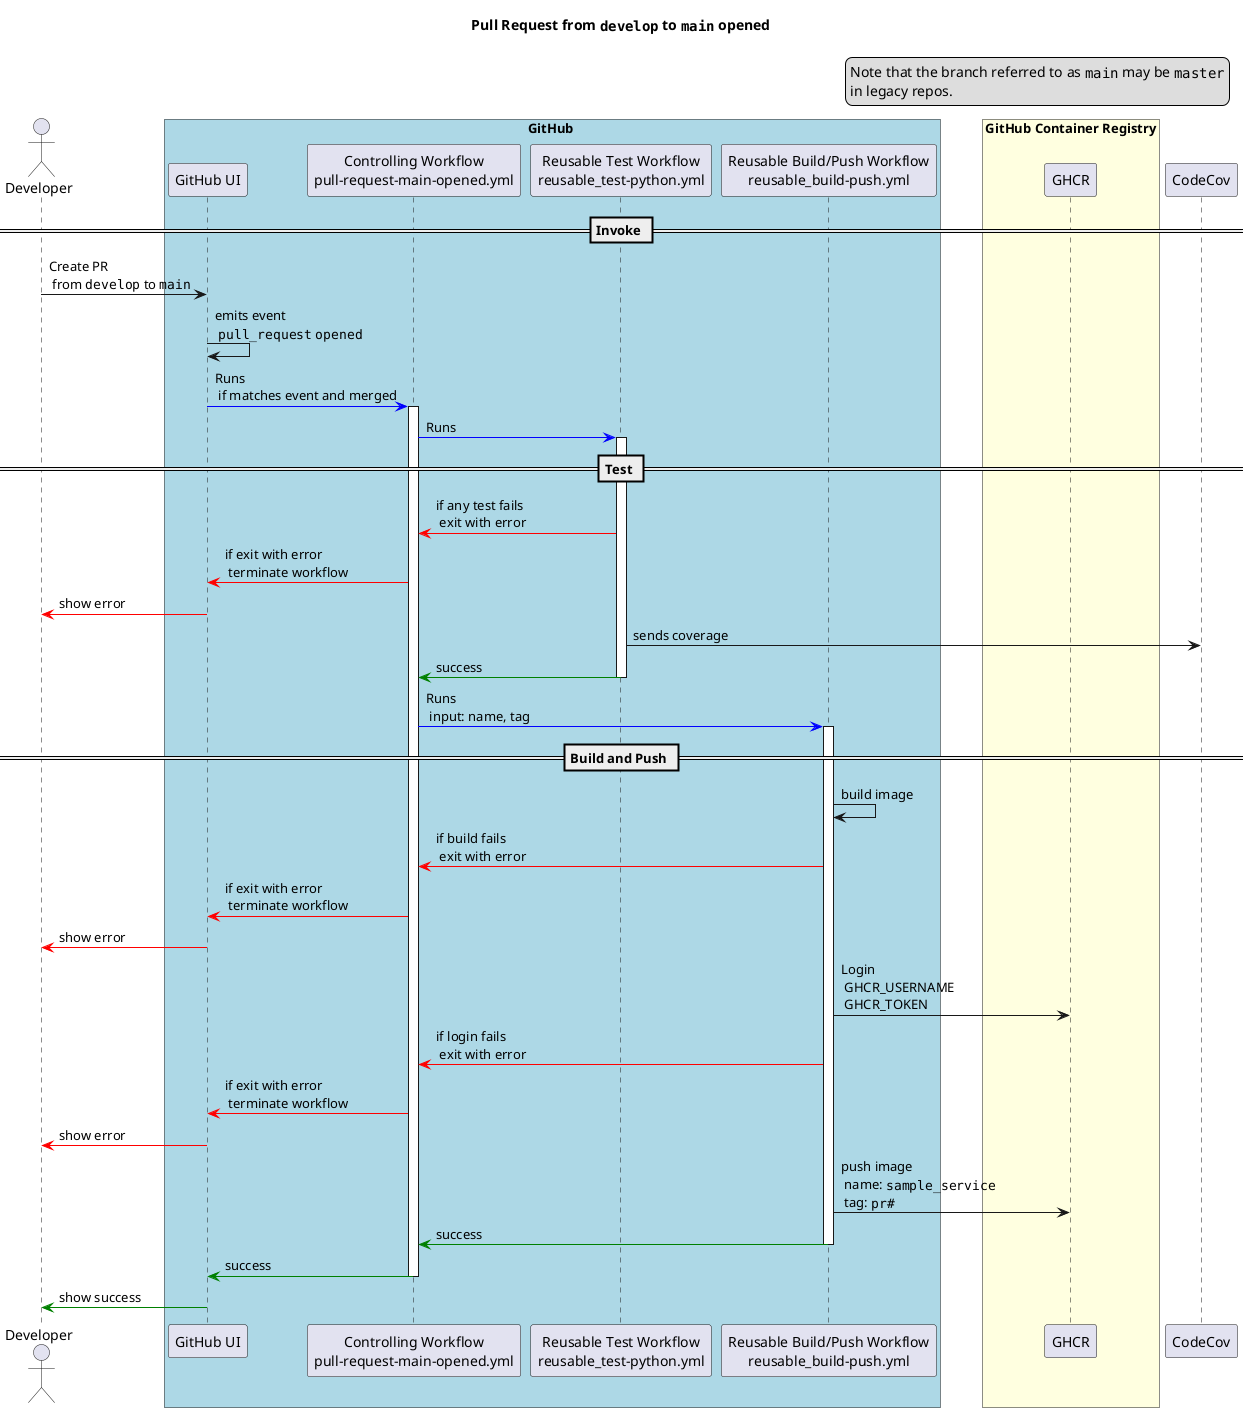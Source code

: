 @startuml

actor Developer
box GitHub #LightBlue
    participant "GitHub UI" as GH
    participant "Controlling Workflow\npull-request-main-opened.yml" as Workflow
    participant "Reusable Test Workflow\nreusable_test-python.yml" as TestWorkflow
    participant "Reusable Build/Push Workflow\nreusable_build-push.yml" as BuildPushWorkflow
end box
box "GitHub Container Registry" #LightYellow
    participant GHCR
end box
participant CodeCov

title Pull Request from ""develop"" to ""main"" opened


legend top right
Note that the branch referred to as ""main"" may be ""master""
in legacy repos.
end legend

== Invoke ==
Developer -> GH: Create PR\n from ""develop"" to ""main""
GH -> GH: emits event\n ""pull_request"" ""opened""
GH -[#blue]> Workflow: Runs\n if matches event and merged
activate Workflow

Workflow -[#blue]> TestWorkflow: Runs

== Test ==
activate TestWorkflow
TestWorkflow -[#red]> Workflow : if any test fails\n exit with error
Workflow -[#red]> GH: if exit with error\n terminate workflow
GH -[#red]> Developer: show error
TestWorkflow -> CodeCov: sends coverage
TestWorkflow -[#green]> Workflow: success
deactivate TestWorkflow

Workflow -[#blue]> BuildPushWorkflow: Runs\n input: name, tag

== Build and Push ==
activate BuildPushWorkflow
BuildPushWorkflow -> BuildPushWorkflow: build image
BuildPushWorkflow -[#red]> Workflow: if build fails\n exit with error
Workflow -[#red]> GH: if exit with error\n terminate workflow
GH -[#red]> Developer: show error

BuildPushWorkflow -> GHCR: Login\n GHCR_USERNAME\n GHCR_TOKEN
BuildPushWorkflow -[#red]> Workflow: if login fails\n exit with error
Workflow -[#red]> GH: if exit with error\n terminate workflow
GH -[#red]> Developer: show error

BuildPushWorkflow -> GHCR: push image\n name: ""sample_service""\n tag: ""pr#""
BuildPushWorkflow -[#green]> Workflow:success
deactivate BuildPushWorkflow

Workflow -[#green]> GH:success

deactivate Workflow
GH -[#green]> Developer: show success

@enduml